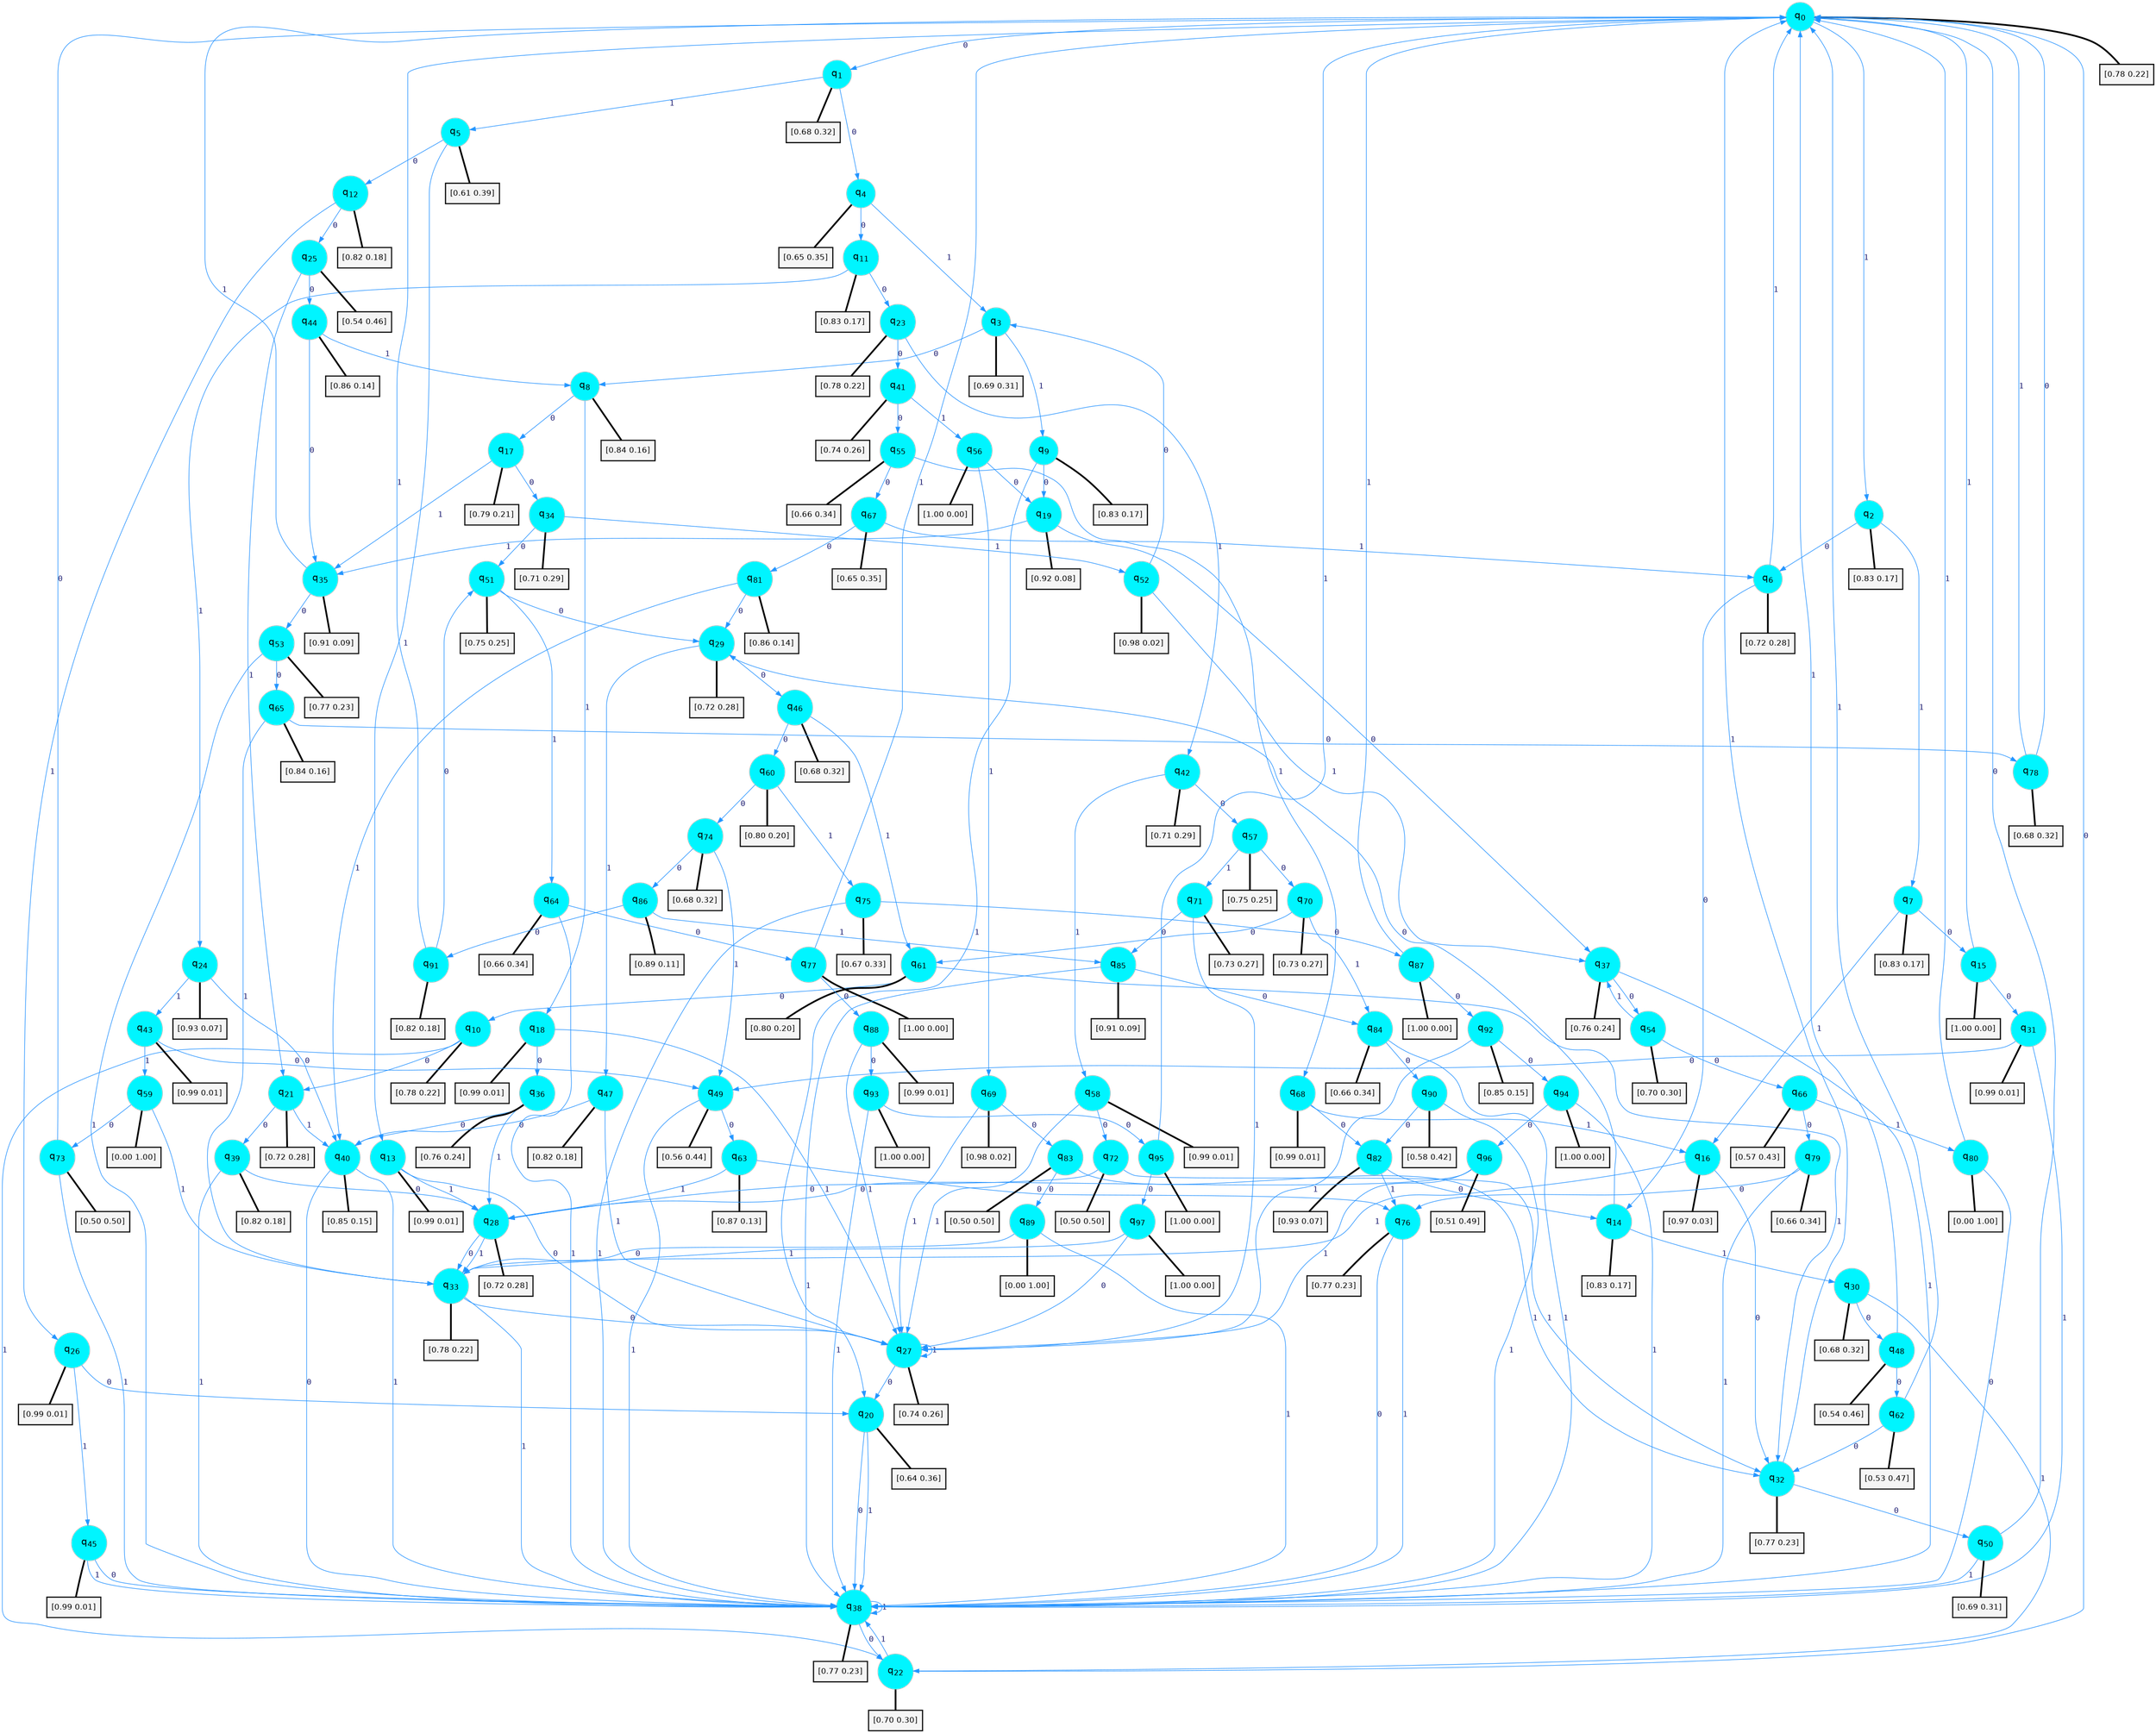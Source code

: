 digraph G {
graph [
bgcolor=transparent, dpi=300, rankdir=TD, size="40,25"];
node [
color=gray, fillcolor=turquoise1, fontcolor=black, fontname=Helvetica, fontsize=16, fontweight=bold, shape=circle, style=filled];
edge [
arrowsize=1, color=dodgerblue1, fontcolor=midnightblue, fontname=courier, fontweight=bold, penwidth=1, style=solid, weight=20];
0[label=<q<SUB>0</SUB>>];
1[label=<q<SUB>1</SUB>>];
2[label=<q<SUB>2</SUB>>];
3[label=<q<SUB>3</SUB>>];
4[label=<q<SUB>4</SUB>>];
5[label=<q<SUB>5</SUB>>];
6[label=<q<SUB>6</SUB>>];
7[label=<q<SUB>7</SUB>>];
8[label=<q<SUB>8</SUB>>];
9[label=<q<SUB>9</SUB>>];
10[label=<q<SUB>10</SUB>>];
11[label=<q<SUB>11</SUB>>];
12[label=<q<SUB>12</SUB>>];
13[label=<q<SUB>13</SUB>>];
14[label=<q<SUB>14</SUB>>];
15[label=<q<SUB>15</SUB>>];
16[label=<q<SUB>16</SUB>>];
17[label=<q<SUB>17</SUB>>];
18[label=<q<SUB>18</SUB>>];
19[label=<q<SUB>19</SUB>>];
20[label=<q<SUB>20</SUB>>];
21[label=<q<SUB>21</SUB>>];
22[label=<q<SUB>22</SUB>>];
23[label=<q<SUB>23</SUB>>];
24[label=<q<SUB>24</SUB>>];
25[label=<q<SUB>25</SUB>>];
26[label=<q<SUB>26</SUB>>];
27[label=<q<SUB>27</SUB>>];
28[label=<q<SUB>28</SUB>>];
29[label=<q<SUB>29</SUB>>];
30[label=<q<SUB>30</SUB>>];
31[label=<q<SUB>31</SUB>>];
32[label=<q<SUB>32</SUB>>];
33[label=<q<SUB>33</SUB>>];
34[label=<q<SUB>34</SUB>>];
35[label=<q<SUB>35</SUB>>];
36[label=<q<SUB>36</SUB>>];
37[label=<q<SUB>37</SUB>>];
38[label=<q<SUB>38</SUB>>];
39[label=<q<SUB>39</SUB>>];
40[label=<q<SUB>40</SUB>>];
41[label=<q<SUB>41</SUB>>];
42[label=<q<SUB>42</SUB>>];
43[label=<q<SUB>43</SUB>>];
44[label=<q<SUB>44</SUB>>];
45[label=<q<SUB>45</SUB>>];
46[label=<q<SUB>46</SUB>>];
47[label=<q<SUB>47</SUB>>];
48[label=<q<SUB>48</SUB>>];
49[label=<q<SUB>49</SUB>>];
50[label=<q<SUB>50</SUB>>];
51[label=<q<SUB>51</SUB>>];
52[label=<q<SUB>52</SUB>>];
53[label=<q<SUB>53</SUB>>];
54[label=<q<SUB>54</SUB>>];
55[label=<q<SUB>55</SUB>>];
56[label=<q<SUB>56</SUB>>];
57[label=<q<SUB>57</SUB>>];
58[label=<q<SUB>58</SUB>>];
59[label=<q<SUB>59</SUB>>];
60[label=<q<SUB>60</SUB>>];
61[label=<q<SUB>61</SUB>>];
62[label=<q<SUB>62</SUB>>];
63[label=<q<SUB>63</SUB>>];
64[label=<q<SUB>64</SUB>>];
65[label=<q<SUB>65</SUB>>];
66[label=<q<SUB>66</SUB>>];
67[label=<q<SUB>67</SUB>>];
68[label=<q<SUB>68</SUB>>];
69[label=<q<SUB>69</SUB>>];
70[label=<q<SUB>70</SUB>>];
71[label=<q<SUB>71</SUB>>];
72[label=<q<SUB>72</SUB>>];
73[label=<q<SUB>73</SUB>>];
74[label=<q<SUB>74</SUB>>];
75[label=<q<SUB>75</SUB>>];
76[label=<q<SUB>76</SUB>>];
77[label=<q<SUB>77</SUB>>];
78[label=<q<SUB>78</SUB>>];
79[label=<q<SUB>79</SUB>>];
80[label=<q<SUB>80</SUB>>];
81[label=<q<SUB>81</SUB>>];
82[label=<q<SUB>82</SUB>>];
83[label=<q<SUB>83</SUB>>];
84[label=<q<SUB>84</SUB>>];
85[label=<q<SUB>85</SUB>>];
86[label=<q<SUB>86</SUB>>];
87[label=<q<SUB>87</SUB>>];
88[label=<q<SUB>88</SUB>>];
89[label=<q<SUB>89</SUB>>];
90[label=<q<SUB>90</SUB>>];
91[label=<q<SUB>91</SUB>>];
92[label=<q<SUB>92</SUB>>];
93[label=<q<SUB>93</SUB>>];
94[label=<q<SUB>94</SUB>>];
95[label=<q<SUB>95</SUB>>];
96[label=<q<SUB>96</SUB>>];
97[label=<q<SUB>97</SUB>>];
98[label="[0.78 0.22]", shape=box,fontcolor=black, fontname=Helvetica, fontsize=14, penwidth=2, fillcolor=whitesmoke,color=black];
99[label="[0.68 0.32]", shape=box,fontcolor=black, fontname=Helvetica, fontsize=14, penwidth=2, fillcolor=whitesmoke,color=black];
100[label="[0.83 0.17]", shape=box,fontcolor=black, fontname=Helvetica, fontsize=14, penwidth=2, fillcolor=whitesmoke,color=black];
101[label="[0.69 0.31]", shape=box,fontcolor=black, fontname=Helvetica, fontsize=14, penwidth=2, fillcolor=whitesmoke,color=black];
102[label="[0.65 0.35]", shape=box,fontcolor=black, fontname=Helvetica, fontsize=14, penwidth=2, fillcolor=whitesmoke,color=black];
103[label="[0.61 0.39]", shape=box,fontcolor=black, fontname=Helvetica, fontsize=14, penwidth=2, fillcolor=whitesmoke,color=black];
104[label="[0.72 0.28]", shape=box,fontcolor=black, fontname=Helvetica, fontsize=14, penwidth=2, fillcolor=whitesmoke,color=black];
105[label="[0.83 0.17]", shape=box,fontcolor=black, fontname=Helvetica, fontsize=14, penwidth=2, fillcolor=whitesmoke,color=black];
106[label="[0.84 0.16]", shape=box,fontcolor=black, fontname=Helvetica, fontsize=14, penwidth=2, fillcolor=whitesmoke,color=black];
107[label="[0.83 0.17]", shape=box,fontcolor=black, fontname=Helvetica, fontsize=14, penwidth=2, fillcolor=whitesmoke,color=black];
108[label="[0.78 0.22]", shape=box,fontcolor=black, fontname=Helvetica, fontsize=14, penwidth=2, fillcolor=whitesmoke,color=black];
109[label="[0.83 0.17]", shape=box,fontcolor=black, fontname=Helvetica, fontsize=14, penwidth=2, fillcolor=whitesmoke,color=black];
110[label="[0.82 0.18]", shape=box,fontcolor=black, fontname=Helvetica, fontsize=14, penwidth=2, fillcolor=whitesmoke,color=black];
111[label="[0.99 0.01]", shape=box,fontcolor=black, fontname=Helvetica, fontsize=14, penwidth=2, fillcolor=whitesmoke,color=black];
112[label="[0.83 0.17]", shape=box,fontcolor=black, fontname=Helvetica, fontsize=14, penwidth=2, fillcolor=whitesmoke,color=black];
113[label="[1.00 0.00]", shape=box,fontcolor=black, fontname=Helvetica, fontsize=14, penwidth=2, fillcolor=whitesmoke,color=black];
114[label="[0.97 0.03]", shape=box,fontcolor=black, fontname=Helvetica, fontsize=14, penwidth=2, fillcolor=whitesmoke,color=black];
115[label="[0.79 0.21]", shape=box,fontcolor=black, fontname=Helvetica, fontsize=14, penwidth=2, fillcolor=whitesmoke,color=black];
116[label="[0.99 0.01]", shape=box,fontcolor=black, fontname=Helvetica, fontsize=14, penwidth=2, fillcolor=whitesmoke,color=black];
117[label="[0.92 0.08]", shape=box,fontcolor=black, fontname=Helvetica, fontsize=14, penwidth=2, fillcolor=whitesmoke,color=black];
118[label="[0.64 0.36]", shape=box,fontcolor=black, fontname=Helvetica, fontsize=14, penwidth=2, fillcolor=whitesmoke,color=black];
119[label="[0.72 0.28]", shape=box,fontcolor=black, fontname=Helvetica, fontsize=14, penwidth=2, fillcolor=whitesmoke,color=black];
120[label="[0.70 0.30]", shape=box,fontcolor=black, fontname=Helvetica, fontsize=14, penwidth=2, fillcolor=whitesmoke,color=black];
121[label="[0.78 0.22]", shape=box,fontcolor=black, fontname=Helvetica, fontsize=14, penwidth=2, fillcolor=whitesmoke,color=black];
122[label="[0.93 0.07]", shape=box,fontcolor=black, fontname=Helvetica, fontsize=14, penwidth=2, fillcolor=whitesmoke,color=black];
123[label="[0.54 0.46]", shape=box,fontcolor=black, fontname=Helvetica, fontsize=14, penwidth=2, fillcolor=whitesmoke,color=black];
124[label="[0.99 0.01]", shape=box,fontcolor=black, fontname=Helvetica, fontsize=14, penwidth=2, fillcolor=whitesmoke,color=black];
125[label="[0.74 0.26]", shape=box,fontcolor=black, fontname=Helvetica, fontsize=14, penwidth=2, fillcolor=whitesmoke,color=black];
126[label="[0.72 0.28]", shape=box,fontcolor=black, fontname=Helvetica, fontsize=14, penwidth=2, fillcolor=whitesmoke,color=black];
127[label="[0.72 0.28]", shape=box,fontcolor=black, fontname=Helvetica, fontsize=14, penwidth=2, fillcolor=whitesmoke,color=black];
128[label="[0.68 0.32]", shape=box,fontcolor=black, fontname=Helvetica, fontsize=14, penwidth=2, fillcolor=whitesmoke,color=black];
129[label="[0.99 0.01]", shape=box,fontcolor=black, fontname=Helvetica, fontsize=14, penwidth=2, fillcolor=whitesmoke,color=black];
130[label="[0.77 0.23]", shape=box,fontcolor=black, fontname=Helvetica, fontsize=14, penwidth=2, fillcolor=whitesmoke,color=black];
131[label="[0.78 0.22]", shape=box,fontcolor=black, fontname=Helvetica, fontsize=14, penwidth=2, fillcolor=whitesmoke,color=black];
132[label="[0.71 0.29]", shape=box,fontcolor=black, fontname=Helvetica, fontsize=14, penwidth=2, fillcolor=whitesmoke,color=black];
133[label="[0.91 0.09]", shape=box,fontcolor=black, fontname=Helvetica, fontsize=14, penwidth=2, fillcolor=whitesmoke,color=black];
134[label="[0.76 0.24]", shape=box,fontcolor=black, fontname=Helvetica, fontsize=14, penwidth=2, fillcolor=whitesmoke,color=black];
135[label="[0.76 0.24]", shape=box,fontcolor=black, fontname=Helvetica, fontsize=14, penwidth=2, fillcolor=whitesmoke,color=black];
136[label="[0.77 0.23]", shape=box,fontcolor=black, fontname=Helvetica, fontsize=14, penwidth=2, fillcolor=whitesmoke,color=black];
137[label="[0.82 0.18]", shape=box,fontcolor=black, fontname=Helvetica, fontsize=14, penwidth=2, fillcolor=whitesmoke,color=black];
138[label="[0.85 0.15]", shape=box,fontcolor=black, fontname=Helvetica, fontsize=14, penwidth=2, fillcolor=whitesmoke,color=black];
139[label="[0.74 0.26]", shape=box,fontcolor=black, fontname=Helvetica, fontsize=14, penwidth=2, fillcolor=whitesmoke,color=black];
140[label="[0.71 0.29]", shape=box,fontcolor=black, fontname=Helvetica, fontsize=14, penwidth=2, fillcolor=whitesmoke,color=black];
141[label="[0.99 0.01]", shape=box,fontcolor=black, fontname=Helvetica, fontsize=14, penwidth=2, fillcolor=whitesmoke,color=black];
142[label="[0.86 0.14]", shape=box,fontcolor=black, fontname=Helvetica, fontsize=14, penwidth=2, fillcolor=whitesmoke,color=black];
143[label="[0.99 0.01]", shape=box,fontcolor=black, fontname=Helvetica, fontsize=14, penwidth=2, fillcolor=whitesmoke,color=black];
144[label="[0.68 0.32]", shape=box,fontcolor=black, fontname=Helvetica, fontsize=14, penwidth=2, fillcolor=whitesmoke,color=black];
145[label="[0.82 0.18]", shape=box,fontcolor=black, fontname=Helvetica, fontsize=14, penwidth=2, fillcolor=whitesmoke,color=black];
146[label="[0.54 0.46]", shape=box,fontcolor=black, fontname=Helvetica, fontsize=14, penwidth=2, fillcolor=whitesmoke,color=black];
147[label="[0.56 0.44]", shape=box,fontcolor=black, fontname=Helvetica, fontsize=14, penwidth=2, fillcolor=whitesmoke,color=black];
148[label="[0.69 0.31]", shape=box,fontcolor=black, fontname=Helvetica, fontsize=14, penwidth=2, fillcolor=whitesmoke,color=black];
149[label="[0.75 0.25]", shape=box,fontcolor=black, fontname=Helvetica, fontsize=14, penwidth=2, fillcolor=whitesmoke,color=black];
150[label="[0.98 0.02]", shape=box,fontcolor=black, fontname=Helvetica, fontsize=14, penwidth=2, fillcolor=whitesmoke,color=black];
151[label="[0.77 0.23]", shape=box,fontcolor=black, fontname=Helvetica, fontsize=14, penwidth=2, fillcolor=whitesmoke,color=black];
152[label="[0.70 0.30]", shape=box,fontcolor=black, fontname=Helvetica, fontsize=14, penwidth=2, fillcolor=whitesmoke,color=black];
153[label="[0.66 0.34]", shape=box,fontcolor=black, fontname=Helvetica, fontsize=14, penwidth=2, fillcolor=whitesmoke,color=black];
154[label="[1.00 0.00]", shape=box,fontcolor=black, fontname=Helvetica, fontsize=14, penwidth=2, fillcolor=whitesmoke,color=black];
155[label="[0.75 0.25]", shape=box,fontcolor=black, fontname=Helvetica, fontsize=14, penwidth=2, fillcolor=whitesmoke,color=black];
156[label="[0.99 0.01]", shape=box,fontcolor=black, fontname=Helvetica, fontsize=14, penwidth=2, fillcolor=whitesmoke,color=black];
157[label="[0.00 1.00]", shape=box,fontcolor=black, fontname=Helvetica, fontsize=14, penwidth=2, fillcolor=whitesmoke,color=black];
158[label="[0.80 0.20]", shape=box,fontcolor=black, fontname=Helvetica, fontsize=14, penwidth=2, fillcolor=whitesmoke,color=black];
159[label="[0.80 0.20]", shape=box,fontcolor=black, fontname=Helvetica, fontsize=14, penwidth=2, fillcolor=whitesmoke,color=black];
160[label="[0.53 0.47]", shape=box,fontcolor=black, fontname=Helvetica, fontsize=14, penwidth=2, fillcolor=whitesmoke,color=black];
161[label="[0.87 0.13]", shape=box,fontcolor=black, fontname=Helvetica, fontsize=14, penwidth=2, fillcolor=whitesmoke,color=black];
162[label="[0.66 0.34]", shape=box,fontcolor=black, fontname=Helvetica, fontsize=14, penwidth=2, fillcolor=whitesmoke,color=black];
163[label="[0.84 0.16]", shape=box,fontcolor=black, fontname=Helvetica, fontsize=14, penwidth=2, fillcolor=whitesmoke,color=black];
164[label="[0.57 0.43]", shape=box,fontcolor=black, fontname=Helvetica, fontsize=14, penwidth=2, fillcolor=whitesmoke,color=black];
165[label="[0.65 0.35]", shape=box,fontcolor=black, fontname=Helvetica, fontsize=14, penwidth=2, fillcolor=whitesmoke,color=black];
166[label="[0.99 0.01]", shape=box,fontcolor=black, fontname=Helvetica, fontsize=14, penwidth=2, fillcolor=whitesmoke,color=black];
167[label="[0.98 0.02]", shape=box,fontcolor=black, fontname=Helvetica, fontsize=14, penwidth=2, fillcolor=whitesmoke,color=black];
168[label="[0.73 0.27]", shape=box,fontcolor=black, fontname=Helvetica, fontsize=14, penwidth=2, fillcolor=whitesmoke,color=black];
169[label="[0.73 0.27]", shape=box,fontcolor=black, fontname=Helvetica, fontsize=14, penwidth=2, fillcolor=whitesmoke,color=black];
170[label="[0.50 0.50]", shape=box,fontcolor=black, fontname=Helvetica, fontsize=14, penwidth=2, fillcolor=whitesmoke,color=black];
171[label="[0.50 0.50]", shape=box,fontcolor=black, fontname=Helvetica, fontsize=14, penwidth=2, fillcolor=whitesmoke,color=black];
172[label="[0.68 0.32]", shape=box,fontcolor=black, fontname=Helvetica, fontsize=14, penwidth=2, fillcolor=whitesmoke,color=black];
173[label="[0.67 0.33]", shape=box,fontcolor=black, fontname=Helvetica, fontsize=14, penwidth=2, fillcolor=whitesmoke,color=black];
174[label="[0.77 0.23]", shape=box,fontcolor=black, fontname=Helvetica, fontsize=14, penwidth=2, fillcolor=whitesmoke,color=black];
175[label="[1.00 0.00]", shape=box,fontcolor=black, fontname=Helvetica, fontsize=14, penwidth=2, fillcolor=whitesmoke,color=black];
176[label="[0.68 0.32]", shape=box,fontcolor=black, fontname=Helvetica, fontsize=14, penwidth=2, fillcolor=whitesmoke,color=black];
177[label="[0.66 0.34]", shape=box,fontcolor=black, fontname=Helvetica, fontsize=14, penwidth=2, fillcolor=whitesmoke,color=black];
178[label="[0.00 1.00]", shape=box,fontcolor=black, fontname=Helvetica, fontsize=14, penwidth=2, fillcolor=whitesmoke,color=black];
179[label="[0.86 0.14]", shape=box,fontcolor=black, fontname=Helvetica, fontsize=14, penwidth=2, fillcolor=whitesmoke,color=black];
180[label="[0.93 0.07]", shape=box,fontcolor=black, fontname=Helvetica, fontsize=14, penwidth=2, fillcolor=whitesmoke,color=black];
181[label="[0.50 0.50]", shape=box,fontcolor=black, fontname=Helvetica, fontsize=14, penwidth=2, fillcolor=whitesmoke,color=black];
182[label="[0.66 0.34]", shape=box,fontcolor=black, fontname=Helvetica, fontsize=14, penwidth=2, fillcolor=whitesmoke,color=black];
183[label="[0.91 0.09]", shape=box,fontcolor=black, fontname=Helvetica, fontsize=14, penwidth=2, fillcolor=whitesmoke,color=black];
184[label="[0.89 0.11]", shape=box,fontcolor=black, fontname=Helvetica, fontsize=14, penwidth=2, fillcolor=whitesmoke,color=black];
185[label="[1.00 0.00]", shape=box,fontcolor=black, fontname=Helvetica, fontsize=14, penwidth=2, fillcolor=whitesmoke,color=black];
186[label="[0.99 0.01]", shape=box,fontcolor=black, fontname=Helvetica, fontsize=14, penwidth=2, fillcolor=whitesmoke,color=black];
187[label="[0.00 1.00]", shape=box,fontcolor=black, fontname=Helvetica, fontsize=14, penwidth=2, fillcolor=whitesmoke,color=black];
188[label="[0.58 0.42]", shape=box,fontcolor=black, fontname=Helvetica, fontsize=14, penwidth=2, fillcolor=whitesmoke,color=black];
189[label="[0.82 0.18]", shape=box,fontcolor=black, fontname=Helvetica, fontsize=14, penwidth=2, fillcolor=whitesmoke,color=black];
190[label="[0.85 0.15]", shape=box,fontcolor=black, fontname=Helvetica, fontsize=14, penwidth=2, fillcolor=whitesmoke,color=black];
191[label="[1.00 0.00]", shape=box,fontcolor=black, fontname=Helvetica, fontsize=14, penwidth=2, fillcolor=whitesmoke,color=black];
192[label="[1.00 0.00]", shape=box,fontcolor=black, fontname=Helvetica, fontsize=14, penwidth=2, fillcolor=whitesmoke,color=black];
193[label="[1.00 0.00]", shape=box,fontcolor=black, fontname=Helvetica, fontsize=14, penwidth=2, fillcolor=whitesmoke,color=black];
194[label="[0.51 0.49]", shape=box,fontcolor=black, fontname=Helvetica, fontsize=14, penwidth=2, fillcolor=whitesmoke,color=black];
195[label="[1.00 0.00]", shape=box,fontcolor=black, fontname=Helvetica, fontsize=14, penwidth=2, fillcolor=whitesmoke,color=black];
0->1 [label=0];
0->2 [label=1];
0->98 [arrowhead=none, penwidth=3,color=black];
1->4 [label=0];
1->5 [label=1];
1->99 [arrowhead=none, penwidth=3,color=black];
2->6 [label=0];
2->7 [label=1];
2->100 [arrowhead=none, penwidth=3,color=black];
3->8 [label=0];
3->9 [label=1];
3->101 [arrowhead=none, penwidth=3,color=black];
4->11 [label=0];
4->3 [label=1];
4->102 [arrowhead=none, penwidth=3,color=black];
5->12 [label=0];
5->13 [label=1];
5->103 [arrowhead=none, penwidth=3,color=black];
6->14 [label=0];
6->0 [label=1];
6->104 [arrowhead=none, penwidth=3,color=black];
7->15 [label=0];
7->16 [label=1];
7->105 [arrowhead=none, penwidth=3,color=black];
8->17 [label=0];
8->18 [label=1];
8->106 [arrowhead=none, penwidth=3,color=black];
9->19 [label=0];
9->20 [label=1];
9->107 [arrowhead=none, penwidth=3,color=black];
10->21 [label=0];
10->22 [label=1];
10->108 [arrowhead=none, penwidth=3,color=black];
11->23 [label=0];
11->24 [label=1];
11->109 [arrowhead=none, penwidth=3,color=black];
12->25 [label=0];
12->26 [label=1];
12->110 [arrowhead=none, penwidth=3,color=black];
13->27 [label=0];
13->28 [label=1];
13->111 [arrowhead=none, penwidth=3,color=black];
14->29 [label=0];
14->30 [label=1];
14->112 [arrowhead=none, penwidth=3,color=black];
15->31 [label=0];
15->0 [label=1];
15->113 [arrowhead=none, penwidth=3,color=black];
16->32 [label=0];
16->33 [label=1];
16->114 [arrowhead=none, penwidth=3,color=black];
17->34 [label=0];
17->35 [label=1];
17->115 [arrowhead=none, penwidth=3,color=black];
18->36 [label=0];
18->27 [label=1];
18->116 [arrowhead=none, penwidth=3,color=black];
19->37 [label=0];
19->35 [label=1];
19->117 [arrowhead=none, penwidth=3,color=black];
20->38 [label=0];
20->38 [label=1];
20->118 [arrowhead=none, penwidth=3,color=black];
21->39 [label=0];
21->40 [label=1];
21->119 [arrowhead=none, penwidth=3,color=black];
22->0 [label=0];
22->38 [label=1];
22->120 [arrowhead=none, penwidth=3,color=black];
23->41 [label=0];
23->42 [label=1];
23->121 [arrowhead=none, penwidth=3,color=black];
24->40 [label=0];
24->43 [label=1];
24->122 [arrowhead=none, penwidth=3,color=black];
25->44 [label=0];
25->21 [label=1];
25->123 [arrowhead=none, penwidth=3,color=black];
26->20 [label=0];
26->45 [label=1];
26->124 [arrowhead=none, penwidth=3,color=black];
27->20 [label=0];
27->27 [label=1];
27->125 [arrowhead=none, penwidth=3,color=black];
28->33 [label=0];
28->33 [label=1];
28->126 [arrowhead=none, penwidth=3,color=black];
29->46 [label=0];
29->47 [label=1];
29->127 [arrowhead=none, penwidth=3,color=black];
30->48 [label=0];
30->22 [label=1];
30->128 [arrowhead=none, penwidth=3,color=black];
31->49 [label=0];
31->38 [label=1];
31->129 [arrowhead=none, penwidth=3,color=black];
32->50 [label=0];
32->0 [label=1];
32->130 [arrowhead=none, penwidth=3,color=black];
33->27 [label=0];
33->38 [label=1];
33->131 [arrowhead=none, penwidth=3,color=black];
34->51 [label=0];
34->52 [label=1];
34->132 [arrowhead=none, penwidth=3,color=black];
35->53 [label=0];
35->0 [label=1];
35->133 [arrowhead=none, penwidth=3,color=black];
36->40 [label=0];
36->28 [label=1];
36->134 [arrowhead=none, penwidth=3,color=black];
37->54 [label=0];
37->38 [label=1];
37->135 [arrowhead=none, penwidth=3,color=black];
38->22 [label=0];
38->38 [label=1];
38->136 [arrowhead=none, penwidth=3,color=black];
39->28 [label=0];
39->38 [label=1];
39->137 [arrowhead=none, penwidth=3,color=black];
40->38 [label=0];
40->38 [label=1];
40->138 [arrowhead=none, penwidth=3,color=black];
41->55 [label=0];
41->56 [label=1];
41->139 [arrowhead=none, penwidth=3,color=black];
42->57 [label=0];
42->58 [label=1];
42->140 [arrowhead=none, penwidth=3,color=black];
43->49 [label=0];
43->59 [label=1];
43->141 [arrowhead=none, penwidth=3,color=black];
44->35 [label=0];
44->8 [label=1];
44->142 [arrowhead=none, penwidth=3,color=black];
45->38 [label=0];
45->38 [label=1];
45->143 [arrowhead=none, penwidth=3,color=black];
46->60 [label=0];
46->61 [label=1];
46->144 [arrowhead=none, penwidth=3,color=black];
47->40 [label=0];
47->27 [label=1];
47->145 [arrowhead=none, penwidth=3,color=black];
48->62 [label=0];
48->0 [label=1];
48->146 [arrowhead=none, penwidth=3,color=black];
49->63 [label=0];
49->38 [label=1];
49->147 [arrowhead=none, penwidth=3,color=black];
50->0 [label=0];
50->38 [label=1];
50->148 [arrowhead=none, penwidth=3,color=black];
51->29 [label=0];
51->64 [label=1];
51->149 [arrowhead=none, penwidth=3,color=black];
52->3 [label=0];
52->37 [label=1];
52->150 [arrowhead=none, penwidth=3,color=black];
53->65 [label=0];
53->38 [label=1];
53->151 [arrowhead=none, penwidth=3,color=black];
54->66 [label=0];
54->37 [label=1];
54->152 [arrowhead=none, penwidth=3,color=black];
55->67 [label=0];
55->68 [label=1];
55->153 [arrowhead=none, penwidth=3,color=black];
56->19 [label=0];
56->69 [label=1];
56->154 [arrowhead=none, penwidth=3,color=black];
57->70 [label=0];
57->71 [label=1];
57->155 [arrowhead=none, penwidth=3,color=black];
58->72 [label=0];
58->27 [label=1];
58->156 [arrowhead=none, penwidth=3,color=black];
59->73 [label=0];
59->33 [label=1];
59->157 [arrowhead=none, penwidth=3,color=black];
60->74 [label=0];
60->75 [label=1];
60->158 [arrowhead=none, penwidth=3,color=black];
61->10 [label=0];
61->32 [label=1];
61->159 [arrowhead=none, penwidth=3,color=black];
62->32 [label=0];
62->0 [label=1];
62->160 [arrowhead=none, penwidth=3,color=black];
63->76 [label=0];
63->28 [label=1];
63->161 [arrowhead=none, penwidth=3,color=black];
64->77 [label=0];
64->38 [label=1];
64->162 [arrowhead=none, penwidth=3,color=black];
65->78 [label=0];
65->33 [label=1];
65->163 [arrowhead=none, penwidth=3,color=black];
66->79 [label=0];
66->80 [label=1];
66->164 [arrowhead=none, penwidth=3,color=black];
67->81 [label=0];
67->6 [label=1];
67->165 [arrowhead=none, penwidth=3,color=black];
68->82 [label=0];
68->16 [label=1];
68->166 [arrowhead=none, penwidth=3,color=black];
69->83 [label=0];
69->27 [label=1];
69->167 [arrowhead=none, penwidth=3,color=black];
70->61 [label=0];
70->84 [label=1];
70->168 [arrowhead=none, penwidth=3,color=black];
71->85 [label=0];
71->27 [label=1];
71->169 [arrowhead=none, penwidth=3,color=black];
72->28 [label=0];
72->32 [label=1];
72->170 [arrowhead=none, penwidth=3,color=black];
73->0 [label=0];
73->38 [label=1];
73->171 [arrowhead=none, penwidth=3,color=black];
74->86 [label=0];
74->49 [label=1];
74->172 [arrowhead=none, penwidth=3,color=black];
75->87 [label=0];
75->38 [label=1];
75->173 [arrowhead=none, penwidth=3,color=black];
76->38 [label=0];
76->38 [label=1];
76->174 [arrowhead=none, penwidth=3,color=black];
77->88 [label=0];
77->0 [label=1];
77->175 [arrowhead=none, penwidth=3,color=black];
78->0 [label=0];
78->0 [label=1];
78->176 [arrowhead=none, penwidth=3,color=black];
79->76 [label=0];
79->38 [label=1];
79->177 [arrowhead=none, penwidth=3,color=black];
80->38 [label=0];
80->0 [label=1];
80->178 [arrowhead=none, penwidth=3,color=black];
81->29 [label=0];
81->40 [label=1];
81->179 [arrowhead=none, penwidth=3,color=black];
82->14 [label=0];
82->76 [label=1];
82->180 [arrowhead=none, penwidth=3,color=black];
83->89 [label=0];
83->32 [label=1];
83->181 [arrowhead=none, penwidth=3,color=black];
84->90 [label=0];
84->38 [label=1];
84->182 [arrowhead=none, penwidth=3,color=black];
85->84 [label=0];
85->38 [label=1];
85->183 [arrowhead=none, penwidth=3,color=black];
86->91 [label=0];
86->85 [label=1];
86->184 [arrowhead=none, penwidth=3,color=black];
87->92 [label=0];
87->0 [label=1];
87->185 [arrowhead=none, penwidth=3,color=black];
88->93 [label=0];
88->27 [label=1];
88->186 [arrowhead=none, penwidth=3,color=black];
89->33 [label=0];
89->38 [label=1];
89->187 [arrowhead=none, penwidth=3,color=black];
90->82 [label=0];
90->38 [label=1];
90->188 [arrowhead=none, penwidth=3,color=black];
91->51 [label=0];
91->0 [label=1];
91->189 [arrowhead=none, penwidth=3,color=black];
92->94 [label=0];
92->27 [label=1];
92->190 [arrowhead=none, penwidth=3,color=black];
93->95 [label=0];
93->38 [label=1];
93->191 [arrowhead=none, penwidth=3,color=black];
94->96 [label=0];
94->38 [label=1];
94->192 [arrowhead=none, penwidth=3,color=black];
95->97 [label=0];
95->0 [label=1];
95->193 [arrowhead=none, penwidth=3,color=black];
96->28 [label=0];
96->27 [label=1];
96->194 [arrowhead=none, penwidth=3,color=black];
97->27 [label=0];
97->33 [label=1];
97->195 [arrowhead=none, penwidth=3,color=black];
}
